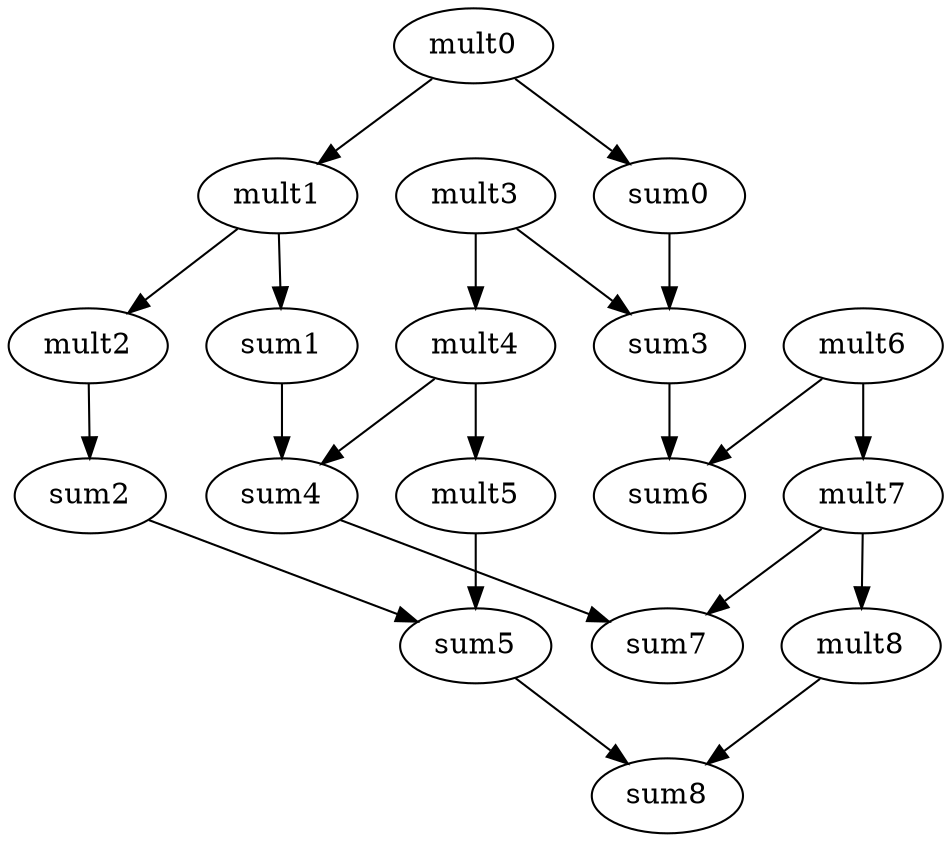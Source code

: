 strict digraph  {
0 [label=mult0];
1 [label=sum0];
7 [label=sum3];
2 [label=mult1];
3 [label=sum1];
9 [label=sum4];
4 [label=mult2];
5 [label=sum2];
11 [label=sum5];
6 [label=mult3];
13 [label=sum6];
8 [label=mult4];
15 [label=sum7];
10 [label=mult5];
17 [label=sum8];
12 [label=mult6];
14 [label=mult7];
16 [label=mult8];
0 -> 1;
0 -> 2;
1 -> 7;
7 -> 13;
2 -> 3;
2 -> 4;
3 -> 9;
9 -> 15;
4 -> 5;
5 -> 11;
11 -> 17;
6 -> 7;
6 -> 8;
8 -> 9;
8 -> 10;
10 -> 11;
12 -> 13;
12 -> 14;
14 -> 15;
14 -> 16;
16 -> 17;
}
